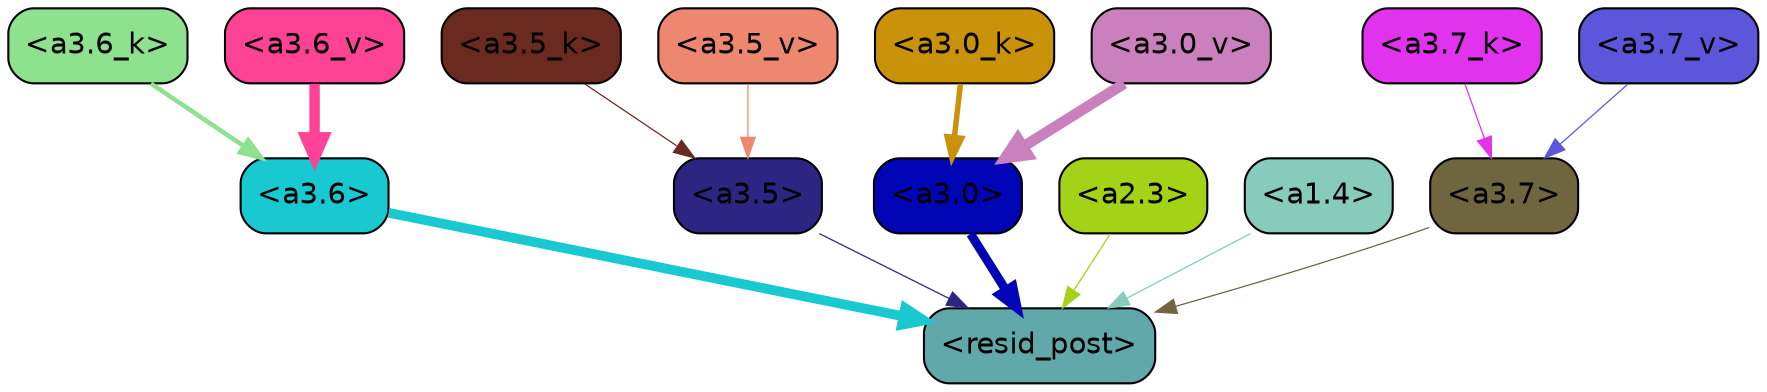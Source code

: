 strict digraph "" {
	graph [bgcolor=transparent,
		layout=dot,
		overlap=false,
		splines=true
	];
	"<a3.7>"	[color=black,
		fillcolor="#6f653e",
		fontname=Helvetica,
		shape=box,
		style="filled, rounded"];
	"<resid_post>"	[color=black,
		fillcolor="#61a8aa",
		fontname=Helvetica,
		shape=box,
		style="filled, rounded"];
	"<a3.7>" -> "<resid_post>"	[color="#6f653e",
		penwidth=0.6];
	"<a3.6>"	[color=black,
		fillcolor="#18c9d1",
		fontname=Helvetica,
		shape=box,
		style="filled, rounded"];
	"<a3.6>" -> "<resid_post>"	[color="#18c9d1",
		penwidth=4.646730065345764];
	"<a3.5>"	[color=black,
		fillcolor="#2e2582",
		fontname=Helvetica,
		shape=box,
		style="filled, rounded"];
	"<a3.5>" -> "<resid_post>"	[color="#2e2582",
		penwidth=0.6];
	"<a3.0>"	[color=black,
		fillcolor="#0205b6",
		fontname=Helvetica,
		shape=box,
		style="filled, rounded"];
	"<a3.0>" -> "<resid_post>"	[color="#0205b6",
		penwidth=4.323132634162903];
	"<a2.3>"	[color=black,
		fillcolor="#a3d216",
		fontname=Helvetica,
		shape=box,
		style="filled, rounded"];
	"<a2.3>" -> "<resid_post>"	[color="#a3d216",
		penwidth=0.6];
	"<a1.4>"	[color=black,
		fillcolor="#86cbbb",
		fontname=Helvetica,
		shape=box,
		style="filled, rounded"];
	"<a1.4>" -> "<resid_post>"	[color="#86cbbb",
		penwidth=0.6];
	"<a3.7_k>"	[color=black,
		fillcolor="#e132ee",
		fontname=Helvetica,
		shape=box,
		style="filled, rounded"];
	"<a3.7_k>" -> "<a3.7>"	[color="#e132ee",
		penwidth=0.6];
	"<a3.6_k>"	[color=black,
		fillcolor="#8de18f",
		fontname=Helvetica,
		shape=box,
		style="filled, rounded"];
	"<a3.6_k>" -> "<a3.6>"	[color="#8de18f",
		penwidth=2.174198240041733];
	"<a3.5_k>"	[color=black,
		fillcolor="#6a2a20",
		fontname=Helvetica,
		shape=box,
		style="filled, rounded"];
	"<a3.5_k>" -> "<a3.5>"	[color="#6a2a20",
		penwidth=0.6];
	"<a3.0_k>"	[color=black,
		fillcolor="#ca9209",
		fontname=Helvetica,
		shape=box,
		style="filled, rounded"];
	"<a3.0_k>" -> "<a3.0>"	[color="#ca9209",
		penwidth=2.6274144649505615];
	"<a3.7_v>"	[color=black,
		fillcolor="#5c57da",
		fontname=Helvetica,
		shape=box,
		style="filled, rounded"];
	"<a3.7_v>" -> "<a3.7>"	[color="#5c57da",
		penwidth=0.6];
	"<a3.6_v>"	[color=black,
		fillcolor="#fe4396",
		fontname=Helvetica,
		shape=box,
		style="filled, rounded"];
	"<a3.6_v>" -> "<a3.6>"	[color="#fe4396",
		penwidth=5.002329230308533];
	"<a3.5_v>"	[color=black,
		fillcolor="#ed876f",
		fontname=Helvetica,
		shape=box,
		style="filled, rounded"];
	"<a3.5_v>" -> "<a3.5>"	[color="#ed876f",
		penwidth=0.6];
	"<a3.0_v>"	[color=black,
		fillcolor="#ca80bc",
		fontname=Helvetica,
		shape=box,
		style="filled, rounded"];
	"<a3.0_v>" -> "<a3.0>"	[color="#ca80bc",
		penwidth=5.188832879066467];
}
